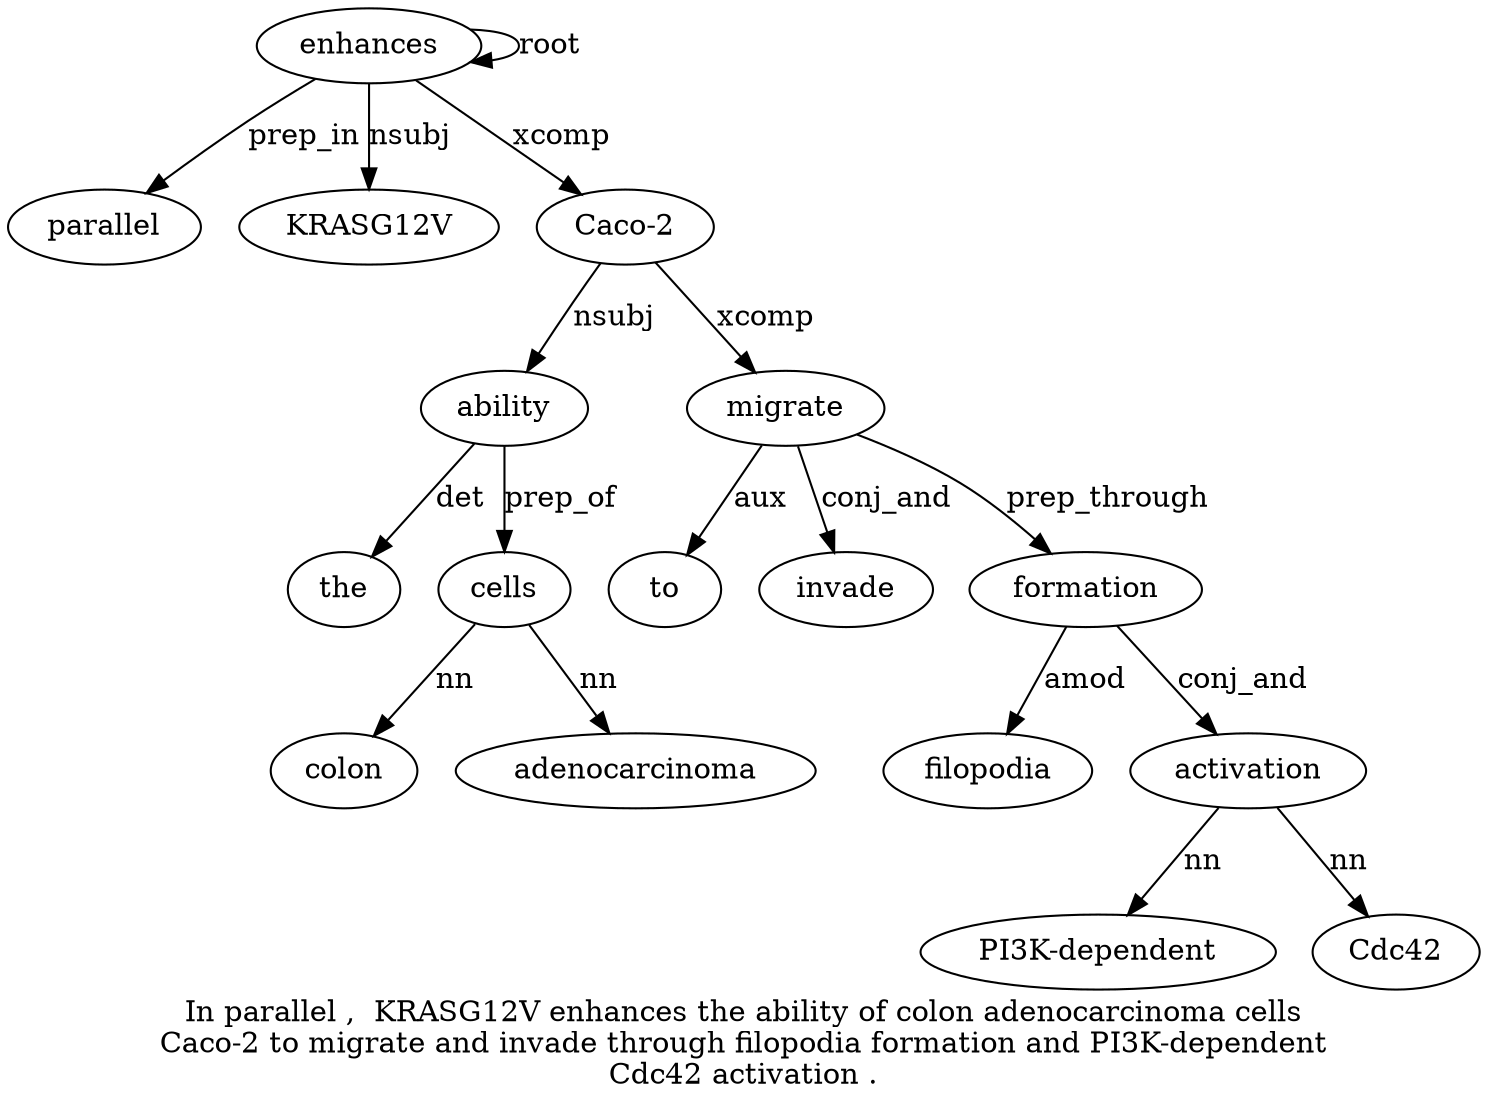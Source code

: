 digraph "In parallel ,  KRASG12V enhances the ability of colon adenocarcinoma cells Caco-2 to migrate and invade through filopodia formation and PI3K-dependent Cdc42 activation ." {
label="In parallel ,  KRASG12V enhances the ability of colon adenocarcinoma cells
Caco-2 to migrate and invade through filopodia formation and PI3K-dependent
Cdc42 activation .";
enhances5 [style=filled, fillcolor=white, label=enhances];
parallel2 [style=filled, fillcolor=white, label=parallel];
enhances5 -> parallel2  [label=prep_in];
KRASG12V4 [style=filled, fillcolor=white, label=KRASG12V];
enhances5 -> KRASG12V4  [label=nsubj];
enhances5 -> enhances5  [label=root];
ability7 [style=filled, fillcolor=white, label=ability];
the6 [style=filled, fillcolor=white, label=the];
ability7 -> the6  [label=det];
"Caco-21" [style=filled, fillcolor=white, label="Caco-2"];
"Caco-21" -> ability7  [label=nsubj];
cells11 [style=filled, fillcolor=white, label=cells];
colon9 [style=filled, fillcolor=white, label=colon];
cells11 -> colon9  [label=nn];
adenocarcinoma10 [style=filled, fillcolor=white, label=adenocarcinoma];
cells11 -> adenocarcinoma10  [label=nn];
ability7 -> cells11  [label=prep_of];
enhances5 -> "Caco-21"  [label=xcomp];
migrate14 [style=filled, fillcolor=white, label=migrate];
to13 [style=filled, fillcolor=white, label=to];
migrate14 -> to13  [label=aux];
"Caco-21" -> migrate14  [label=xcomp];
invade16 [style=filled, fillcolor=white, label=invade];
migrate14 -> invade16  [label=conj_and];
formation19 [style=filled, fillcolor=white, label=formation];
filopodia18 [style=filled, fillcolor=white, label=filopodia];
formation19 -> filopodia18  [label=amod];
migrate14 -> formation19  [label=prep_through];
activation23 [style=filled, fillcolor=white, label=activation];
"PI3K-dependent21" [style=filled, fillcolor=white, label="PI3K-dependent"];
activation23 -> "PI3K-dependent21"  [label=nn];
Cdc42 [style=filled, fillcolor=white, label=Cdc42];
activation23 -> Cdc42  [label=nn];
formation19 -> activation23  [label=conj_and];
}
